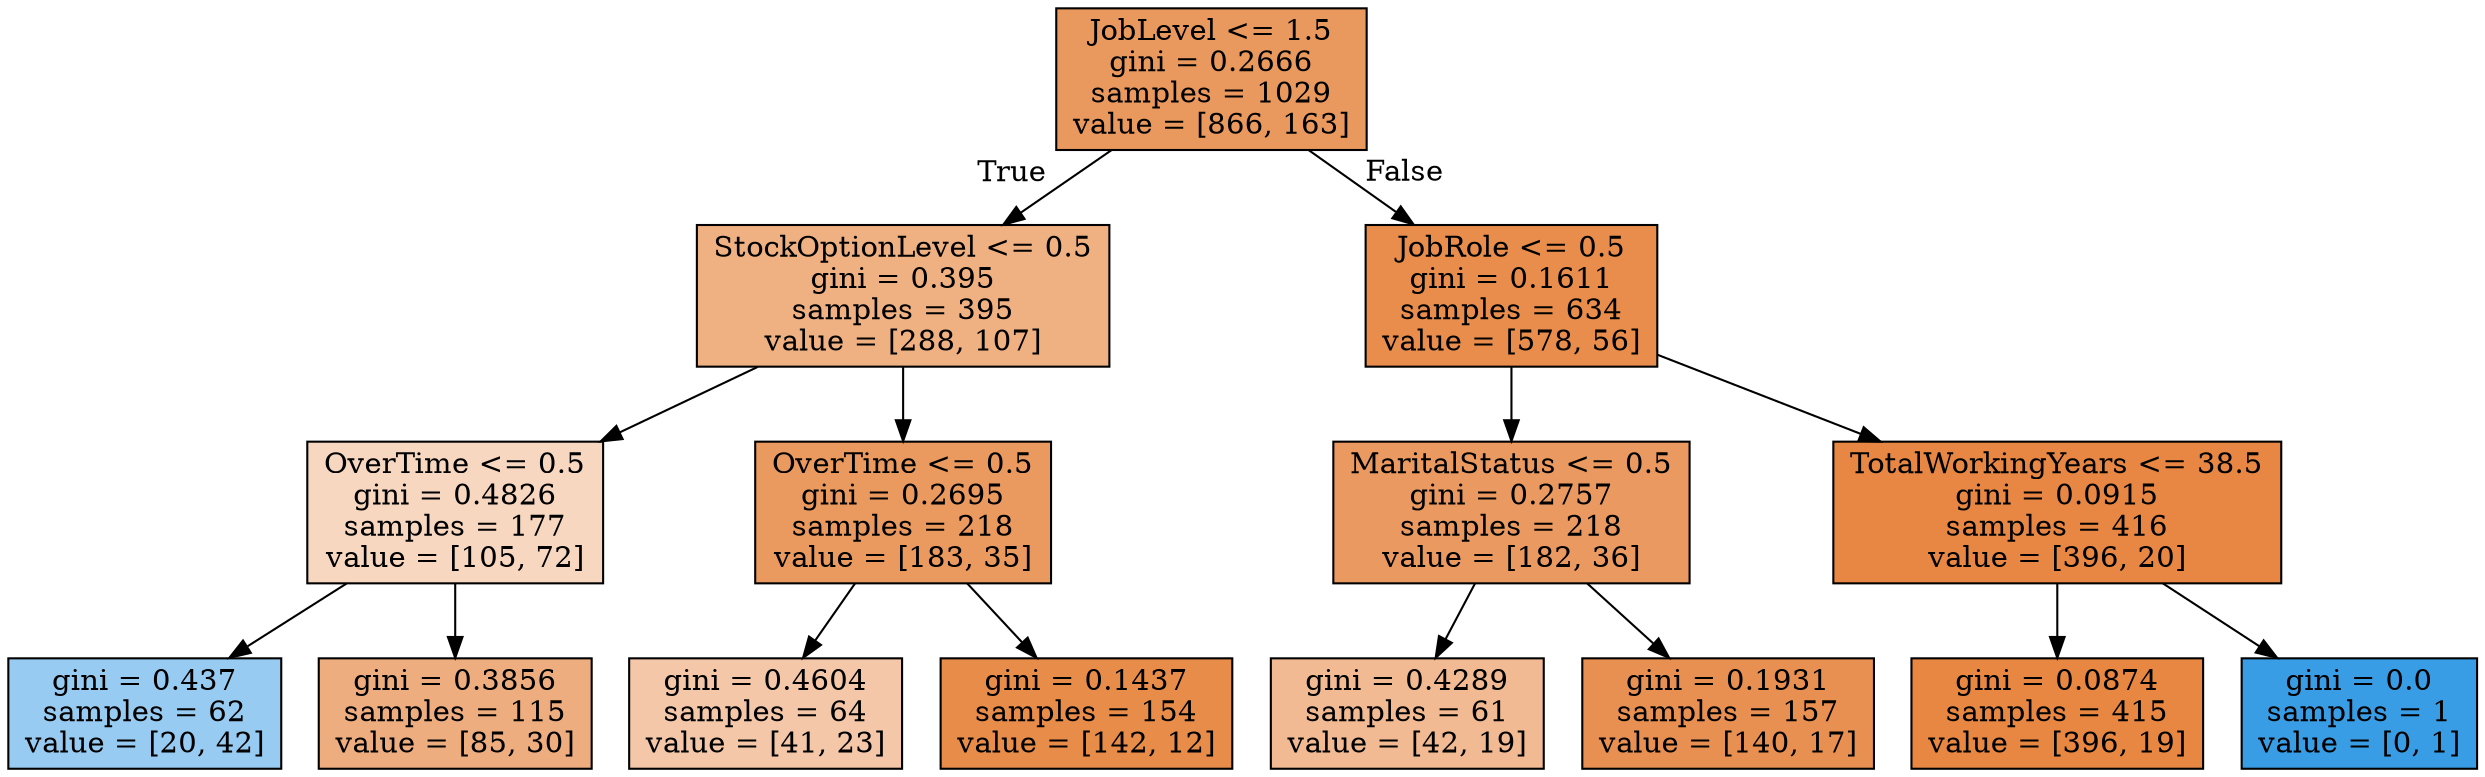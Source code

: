 digraph Tree {
node [shape=box, style="filled", color="black"] ;
0 [label="JobLevel <= 1.5\ngini = 0.2666\nsamples = 1029\nvalue = [866, 163]", fillcolor="#e58139cf"] ;
1 [label="StockOptionLevel <= 0.5\ngini = 0.395\nsamples = 395\nvalue = [288, 107]", fillcolor="#e58139a0"] ;
0 -> 1 [labeldistance=2.5, labelangle=45, headlabel="True"] ;
2 [label="OverTime <= 0.5\ngini = 0.4826\nsamples = 177\nvalue = [105, 72]", fillcolor="#e5813950"] ;
1 -> 2 ;
3 [label="gini = 0.437\nsamples = 62\nvalue = [20, 42]", fillcolor="#399de586"] ;
2 -> 3 ;
4 [label="gini = 0.3856\nsamples = 115\nvalue = [85, 30]", fillcolor="#e58139a5"] ;
2 -> 4 ;
5 [label="OverTime <= 0.5\ngini = 0.2695\nsamples = 218\nvalue = [183, 35]", fillcolor="#e58139ce"] ;
1 -> 5 ;
6 [label="gini = 0.4604\nsamples = 64\nvalue = [41, 23]", fillcolor="#e5813970"] ;
5 -> 6 ;
7 [label="gini = 0.1437\nsamples = 154\nvalue = [142, 12]", fillcolor="#e58139e9"] ;
5 -> 7 ;
8 [label="JobRole <= 0.5\ngini = 0.1611\nsamples = 634\nvalue = [578, 56]", fillcolor="#e58139e6"] ;
0 -> 8 [labeldistance=2.5, labelangle=-45, headlabel="False"] ;
9 [label="MaritalStatus <= 0.5\ngini = 0.2757\nsamples = 218\nvalue = [182, 36]", fillcolor="#e58139cd"] ;
8 -> 9 ;
10 [label="gini = 0.4289\nsamples = 61\nvalue = [42, 19]", fillcolor="#e581398c"] ;
9 -> 10 ;
11 [label="gini = 0.1931\nsamples = 157\nvalue = [140, 17]", fillcolor="#e58139e0"] ;
9 -> 11 ;
12 [label="TotalWorkingYears <= 38.5\ngini = 0.0915\nsamples = 416\nvalue = [396, 20]", fillcolor="#e58139f2"] ;
8 -> 12 ;
13 [label="gini = 0.0874\nsamples = 415\nvalue = [396, 19]", fillcolor="#e58139f3"] ;
12 -> 13 ;
14 [label="gini = 0.0\nsamples = 1\nvalue = [0, 1]", fillcolor="#399de5ff"] ;
12 -> 14 ;
}